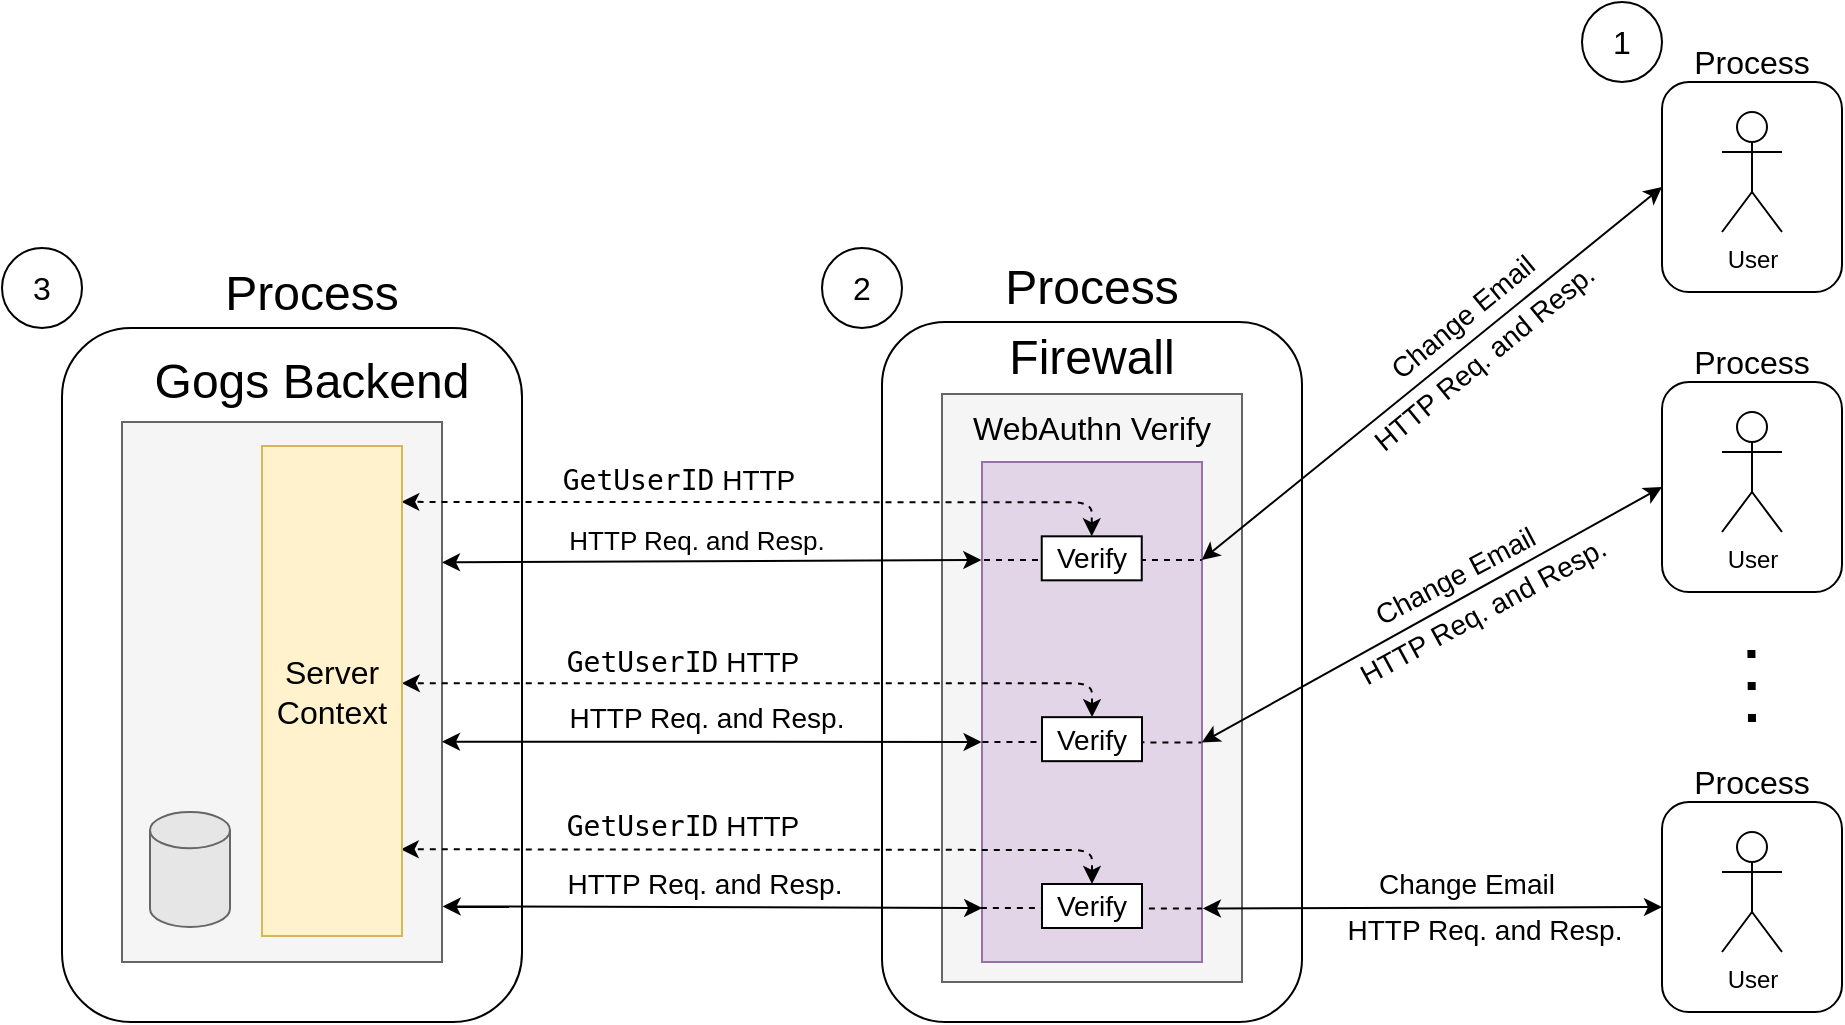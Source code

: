 <mxfile version="14.6.13" type="device"><diagram id="rw9y8oNwtqgDkp1njqw2" name="Page-1"><mxGraphModel dx="1794" dy="773" grid="1" gridSize="10" guides="1" tooltips="1" connect="1" arrows="1" fold="1" page="0" pageScale="1" pageWidth="850" pageHeight="1100" math="0" shadow="0"><root><mxCell id="0"/><mxCell id="1" parent="0"/><mxCell id="qiBuio83l_uuhadEjqmL-19" value="" style="rounded=1;whiteSpace=wrap;html=1;" vertex="1" parent="1"><mxGeometry x="740" y="130" width="90" height="105" as="geometry"/></mxCell><mxCell id="qiBuio83l_uuhadEjqmL-12" value="" style="rounded=1;whiteSpace=wrap;html=1;" vertex="1" parent="1"><mxGeometry x="-60" y="253" width="230" height="347" as="geometry"/></mxCell><mxCell id="qiBuio83l_uuhadEjqmL-13" value="&lt;font style=&quot;font-size: 24px&quot;&gt;Process&lt;/font&gt;" style="text;html=1;strokeColor=none;fillColor=none;align=center;verticalAlign=middle;whiteSpace=wrap;rounded=0;" vertex="1" parent="1"><mxGeometry x="-40" y="226" width="210" height="20" as="geometry"/></mxCell><mxCell id="qiBuio83l_uuhadEjqmL-7" value="" style="rounded=1;whiteSpace=wrap;html=1;" vertex="1" parent="1"><mxGeometry x="350" y="250" width="210" height="350" as="geometry"/></mxCell><mxCell id="qiBuio83l_uuhadEjqmL-1" value="" style="rounded=0;whiteSpace=wrap;html=1;fillColor=#f5f5f5;strokeColor=#666666;fontColor=#333333;" vertex="1" parent="1"><mxGeometry x="380" y="286" width="150" height="294" as="geometry"/></mxCell><mxCell id="qiBuio83l_uuhadEjqmL-2" value="&lt;font style=&quot;font-size: 24px&quot;&gt;Firewall&lt;/font&gt;" style="text;html=1;strokeColor=none;fillColor=none;align=center;verticalAlign=middle;whiteSpace=wrap;rounded=0;" vertex="1" parent="1"><mxGeometry x="380" y="258" width="150" height="20" as="geometry"/></mxCell><mxCell id="qiBuio83l_uuhadEjqmL-3" value="" style="rounded=0;whiteSpace=wrap;html=1;fillColor=#e1d5e7;strokeColor=#9673a6;" vertex="1" parent="1"><mxGeometry x="400" y="320" width="110" height="250" as="geometry"/></mxCell><mxCell id="qiBuio83l_uuhadEjqmL-4" value="&lt;font style=&quot;font-size: 16px&quot;&gt;WebAuthn &lt;font style=&quot;font-size: 16px&quot;&gt;Verify&lt;/font&gt;&lt;/font&gt;" style="text;html=1;strokeColor=none;fillColor=none;align=center;verticalAlign=middle;whiteSpace=wrap;rounded=0;" vertex="1" parent="1"><mxGeometry x="380" y="292.5" width="150" height="20" as="geometry"/></mxCell><mxCell id="qiBuio83l_uuhadEjqmL-8" value="&lt;font style=&quot;font-size: 24px&quot;&gt;Process&lt;/font&gt;" style="text;html=1;strokeColor=none;fillColor=none;align=center;verticalAlign=middle;whiteSpace=wrap;rounded=0;" vertex="1" parent="1"><mxGeometry x="350" y="223" width="210" height="20" as="geometry"/></mxCell><mxCell id="qiBuio83l_uuhadEjqmL-9" value="" style="rounded=0;whiteSpace=wrap;html=1;fillColor=#f5f5f5;strokeColor=#666666;fontColor=#333333;" vertex="1" parent="1"><mxGeometry x="-30" y="300" width="160" height="270" as="geometry"/></mxCell><mxCell id="qiBuio83l_uuhadEjqmL-10" value="&lt;font style=&quot;font-size: 24px&quot;&gt;Gogs &lt;font style=&quot;font-size: 24px&quot;&gt;Backend&lt;/font&gt;&lt;/font&gt;" style="text;html=1;strokeColor=none;fillColor=none;align=center;verticalAlign=middle;whiteSpace=wrap;rounded=0;" vertex="1" parent="1"><mxGeometry x="-20" y="270" width="170" height="20" as="geometry"/></mxCell><mxCell id="qiBuio83l_uuhadEjqmL-11" value="" style="shape=cylinder3;whiteSpace=wrap;html=1;boundedLbl=1;backgroundOutline=1;size=9.069;strokeColor=#666666;fontColor=#333333;fillColor=#E6E6E6;" vertex="1" parent="1"><mxGeometry x="-16" y="495" width="40" height="57.5" as="geometry"/></mxCell><mxCell id="qiBuio83l_uuhadEjqmL-14" value="User" style="shape=umlActor;verticalLabelPosition=bottom;verticalAlign=top;html=1;outlineConnect=0;" vertex="1" parent="1"><mxGeometry x="770" y="145" width="30" height="60" as="geometry"/></mxCell><mxCell id="qiBuio83l_uuhadEjqmL-20" value="&lt;font style=&quot;font-size: 16px&quot;&gt;Process&lt;/font&gt;" style="text;html=1;strokeColor=none;fillColor=none;align=center;verticalAlign=middle;whiteSpace=wrap;rounded=0;" vertex="1" parent="1"><mxGeometry x="740" y="110" width="90" height="20" as="geometry"/></mxCell><mxCell id="qiBuio83l_uuhadEjqmL-21" value="" style="rounded=1;whiteSpace=wrap;html=1;" vertex="1" parent="1"><mxGeometry x="740" y="280" width="90" height="105" as="geometry"/></mxCell><mxCell id="qiBuio83l_uuhadEjqmL-22" value="User" style="shape=umlActor;verticalLabelPosition=bottom;verticalAlign=top;html=1;outlineConnect=0;" vertex="1" parent="1"><mxGeometry x="770" y="295" width="30" height="60" as="geometry"/></mxCell><mxCell id="qiBuio83l_uuhadEjqmL-23" value="&lt;font style=&quot;font-size: 16px&quot;&gt;Process&lt;/font&gt;" style="text;html=1;strokeColor=none;fillColor=none;align=center;verticalAlign=middle;whiteSpace=wrap;rounded=0;" vertex="1" parent="1"><mxGeometry x="740" y="260" width="90" height="20" as="geometry"/></mxCell><mxCell id="qiBuio83l_uuhadEjqmL-24" value="" style="endArrow=none;dashed=1;html=1;dashPattern=1 3;strokeWidth=4;" edge="1" parent="1"><mxGeometry width="50" height="50" relative="1" as="geometry"><mxPoint x="785" y="450" as="sourcePoint"/><mxPoint x="784.66" y="410" as="targetPoint"/></mxGeometry></mxCell><mxCell id="qiBuio83l_uuhadEjqmL-25" value="" style="rounded=1;whiteSpace=wrap;html=1;" vertex="1" parent="1"><mxGeometry x="740" y="490" width="90" height="105" as="geometry"/></mxCell><mxCell id="qiBuio83l_uuhadEjqmL-26" value="User" style="shape=umlActor;verticalLabelPosition=bottom;verticalAlign=top;html=1;outlineConnect=0;" vertex="1" parent="1"><mxGeometry x="770" y="505" width="30" height="60" as="geometry"/></mxCell><mxCell id="qiBuio83l_uuhadEjqmL-27" value="&lt;font style=&quot;font-size: 16px&quot;&gt;Process&lt;/font&gt;" style="text;html=1;strokeColor=none;fillColor=none;align=center;verticalAlign=middle;whiteSpace=wrap;rounded=0;" vertex="1" parent="1"><mxGeometry x="740" y="470" width="90" height="20" as="geometry"/></mxCell><mxCell id="qiBuio83l_uuhadEjqmL-28" value="" style="endArrow=classic;html=1;strokeWidth=1;exitX=0;exitY=0.5;exitDx=0;exitDy=0;entryX=0.999;entryY=0.196;entryDx=0;entryDy=0;startArrow=classic;startFill=1;entryPerimeter=0;" edge="1" parent="1" source="qiBuio83l_uuhadEjqmL-19" target="qiBuio83l_uuhadEjqmL-3"><mxGeometry width="50" height="50" relative="1" as="geometry"><mxPoint x="650" y="265" as="sourcePoint"/><mxPoint x="700" y="215" as="targetPoint"/></mxGeometry></mxCell><mxCell id="qiBuio83l_uuhadEjqmL-60" value="&lt;div&gt;&lt;font style=&quot;font-size: 14px&quot;&gt;Change Email&lt;/font&gt;&lt;/div&gt;" style="edgeLabel;html=1;align=center;verticalAlign=middle;resizable=0;points=[];rotation=-39.5;" vertex="1" connectable="0" parent="qiBuio83l_uuhadEjqmL-28"><mxGeometry x="0.134" y="-2" relative="1" as="geometry"><mxPoint x="31" y="-39" as="offset"/></mxGeometry></mxCell><mxCell id="qiBuio83l_uuhadEjqmL-66" value="&lt;font style=&quot;font-size: 14px&quot;&gt;HTTP Req. and Resp.&lt;br&gt;&lt;/font&gt;" style="edgeLabel;html=1;align=center;verticalAlign=middle;resizable=0;points=[];rotation=-39.4;" vertex="1" connectable="0" parent="qiBuio83l_uuhadEjqmL-28"><mxGeometry x="-0.445" y="-1" relative="1" as="geometry"><mxPoint x="-25" y="35" as="offset"/></mxGeometry></mxCell><mxCell id="qiBuio83l_uuhadEjqmL-29" value="" style="endArrow=classic;html=1;strokeWidth=1;exitX=0;exitY=0.5;exitDx=0;exitDy=0;entryX=0.999;entryY=0.561;entryDx=0;entryDy=0;startArrow=classic;startFill=1;entryPerimeter=0;" edge="1" parent="1" source="qiBuio83l_uuhadEjqmL-21" target="qiBuio83l_uuhadEjqmL-3"><mxGeometry width="50" height="50" relative="1" as="geometry"><mxPoint x="690" y="355" as="sourcePoint"/><mxPoint x="740" y="305" as="targetPoint"/></mxGeometry></mxCell><mxCell id="qiBuio83l_uuhadEjqmL-59" value="&lt;font style=&quot;font-size: 14px&quot;&gt;Change Email&lt;/font&gt;" style="edgeLabel;html=1;align=center;verticalAlign=middle;resizable=0;points=[];rotation=-27.9;" vertex="1" connectable="0" parent="qiBuio83l_uuhadEjqmL-29"><mxGeometry x="-0.18" y="3" relative="1" as="geometry"><mxPoint x="-11" y="-11" as="offset"/></mxGeometry></mxCell><mxCell id="qiBuio83l_uuhadEjqmL-65" value="&lt;font style=&quot;font-size: 14px&quot;&gt;HTTP Req. and Resp.&lt;br&gt;&lt;/font&gt;" style="edgeLabel;html=1;align=center;verticalAlign=middle;resizable=0;points=[];rotation=-28.6;" vertex="1" connectable="0" parent="qiBuio83l_uuhadEjqmL-29"><mxGeometry x="-0.498" relative="1" as="geometry"><mxPoint x="-33" y="30" as="offset"/></mxGeometry></mxCell><mxCell id="qiBuio83l_uuhadEjqmL-30" value="" style="endArrow=classic;startArrow=classic;html=1;strokeWidth=1;entryX=0;entryY=0.5;entryDx=0;entryDy=0;exitX=1.004;exitY=0.893;exitDx=0;exitDy=0;exitPerimeter=0;" edge="1" parent="1" source="qiBuio83l_uuhadEjqmL-3" target="qiBuio83l_uuhadEjqmL-25"><mxGeometry width="50" height="50" relative="1" as="geometry"><mxPoint x="630" y="420" as="sourcePoint"/><mxPoint x="680" y="370" as="targetPoint"/></mxGeometry></mxCell><mxCell id="qiBuio83l_uuhadEjqmL-47" value="&lt;font style=&quot;font-size: 14px&quot;&gt;Change Email&lt;br&gt;&lt;/font&gt;" style="edgeLabel;html=1;align=center;verticalAlign=middle;resizable=0;points=[];" vertex="1" connectable="0" parent="qiBuio83l_uuhadEjqmL-30"><mxGeometry x="0.115" y="-1" relative="1" as="geometry"><mxPoint x="3" y="-13" as="offset"/></mxGeometry></mxCell><mxCell id="qiBuio83l_uuhadEjqmL-64" value="&lt;font style=&quot;font-size: 14px&quot;&gt;HTTP Req. and Resp.&lt;br&gt;&lt;/font&gt;" style="edgeLabel;html=1;align=center;verticalAlign=middle;resizable=0;points=[];" vertex="1" connectable="0" parent="qiBuio83l_uuhadEjqmL-30"><mxGeometry x="0.569" y="-3" relative="1" as="geometry"><mxPoint x="-40" y="8" as="offset"/></mxGeometry></mxCell><mxCell id="qiBuio83l_uuhadEjqmL-31" value="" style="endArrow=classic;startArrow=classic;html=1;strokeWidth=1;exitX=-0.003;exitY=0.196;exitDx=0;exitDy=0;entryX=1;entryY=0.26;entryDx=0;entryDy=0;exitPerimeter=0;entryPerimeter=0;" edge="1" parent="1" source="qiBuio83l_uuhadEjqmL-3" target="qiBuio83l_uuhadEjqmL-9"><mxGeometry width="50" height="50" relative="1" as="geometry"><mxPoint x="400.44" y="368.75" as="sourcePoint"/><mxPoint x="110.39" y="368.86" as="targetPoint"/></mxGeometry></mxCell><mxCell id="qiBuio83l_uuhadEjqmL-54" value="&lt;font style=&quot;font-size: 13px&quot;&gt;HTTP Req. and Resp.&lt;/font&gt;" style="edgeLabel;html=1;align=center;verticalAlign=middle;resizable=0;points=[];" vertex="1" connectable="0" parent="qiBuio83l_uuhadEjqmL-31"><mxGeometry x="0.061" y="-1" relative="1" as="geometry"><mxPoint y="-10" as="offset"/></mxGeometry></mxCell><mxCell id="qiBuio83l_uuhadEjqmL-32" value="" style="endArrow=classic;startArrow=classic;html=1;strokeWidth=1;exitX=-0.002;exitY=0.56;exitDx=0;exitDy=0;entryX=1;entryY=0.592;entryDx=0;entryDy=0;entryPerimeter=0;exitPerimeter=0;" edge="1" parent="1" source="qiBuio83l_uuhadEjqmL-3" target="qiBuio83l_uuhadEjqmL-9"><mxGeometry width="50" height="50" relative="1" as="geometry"><mxPoint x="400.33" y="459.17" as="sourcePoint"/><mxPoint x="110.39" y="459.97" as="targetPoint"/></mxGeometry></mxCell><mxCell id="qiBuio83l_uuhadEjqmL-50" value="&lt;font style=&quot;font-size: 14px&quot;&gt;HTTP Req. and Resp.&lt;/font&gt;" style="edgeLabel;html=1;align=center;verticalAlign=middle;resizable=0;points=[];" vertex="1" connectable="0" parent="qiBuio83l_uuhadEjqmL-32"><mxGeometry x="0.027" y="-1" relative="1" as="geometry"><mxPoint y="-11" as="offset"/></mxGeometry></mxCell><mxCell id="qiBuio83l_uuhadEjqmL-33" value="" style="endArrow=classic;startArrow=classic;html=1;strokeWidth=1;exitX=0.001;exitY=0.892;exitDx=0;exitDy=0;entryX=1.002;entryY=0.897;entryDx=0;entryDy=0;entryPerimeter=0;exitPerimeter=0;" edge="1" parent="1" source="qiBuio83l_uuhadEjqmL-3" target="qiBuio83l_uuhadEjqmL-9"><mxGeometry width="50" height="50" relative="1" as="geometry"><mxPoint x="370.21" y="417.5" as="sourcePoint"/><mxPoint x="120.0" y="417.66" as="targetPoint"/></mxGeometry></mxCell><mxCell id="qiBuio83l_uuhadEjqmL-48" value="&lt;font style=&quot;font-size: 14px&quot;&gt;HTTP Req. and Resp.&lt;/font&gt;" style="edgeLabel;html=1;align=center;verticalAlign=middle;resizable=0;points=[];" vertex="1" connectable="0" parent="qiBuio83l_uuhadEjqmL-33"><mxGeometry x="0.09" relative="1" as="geometry"><mxPoint x="8" y="-12" as="offset"/></mxGeometry></mxCell><mxCell id="qiBuio83l_uuhadEjqmL-34" value="" style="endArrow=none;dashed=1;html=1;strokeWidth=1;entryX=0.999;entryY=0.196;entryDx=0;entryDy=0;exitX=0.009;exitY=0.196;exitDx=0;exitDy=0;entryPerimeter=0;exitPerimeter=0;" edge="1" parent="1" source="qiBuio83l_uuhadEjqmL-3" target="qiBuio83l_uuhadEjqmL-3"><mxGeometry width="50" height="50" relative="1" as="geometry"><mxPoint x="400" y="343" as="sourcePoint"/><mxPoint x="260" y="535" as="targetPoint"/></mxGeometry></mxCell><mxCell id="qiBuio83l_uuhadEjqmL-35" value="" style="endArrow=none;dashed=1;html=1;strokeWidth=1;entryX=0.997;entryY=0.561;entryDx=0;entryDy=0;exitX=0.002;exitY=0.56;exitDx=0;exitDy=0;entryPerimeter=0;exitPerimeter=0;" edge="1" parent="1" source="qiBuio83l_uuhadEjqmL-3" target="qiBuio83l_uuhadEjqmL-3"><mxGeometry width="50" height="50" relative="1" as="geometry"><mxPoint x="410" y="352.5" as="sourcePoint"/><mxPoint x="520" y="352.5" as="targetPoint"/></mxGeometry></mxCell><mxCell id="qiBuio83l_uuhadEjqmL-36" value="" style="endArrow=none;html=1;strokeWidth=1;entryX=1;entryY=0.893;entryDx=0;entryDy=0;entryPerimeter=0;exitX=-0.005;exitY=0.892;exitDx=0;exitDy=0;exitPerimeter=0;dashed=1;" edge="1" parent="1" source="qiBuio83l_uuhadEjqmL-3" target="qiBuio83l_uuhadEjqmL-3"><mxGeometry width="50" height="50" relative="1" as="geometry"><mxPoint x="400" y="542" as="sourcePoint"/><mxPoint x="520" y="385" as="targetPoint"/></mxGeometry></mxCell><mxCell id="qiBuio83l_uuhadEjqmL-39" value="&lt;font style=&quot;font-size: 14px&quot;&gt;Verify&lt;/font&gt;" style="rounded=0;whiteSpace=wrap;html=1;" vertex="1" parent="1"><mxGeometry x="430" y="531" width="50" height="22" as="geometry"/></mxCell><mxCell id="qiBuio83l_uuhadEjqmL-41" value="" style="endArrow=classic;startArrow=classic;html=1;dashed=1;strokeWidth=1;exitX=0.5;exitY=0;exitDx=0;exitDy=0;entryX=0.991;entryY=0.823;entryDx=0;entryDy=0;entryPerimeter=0;" edge="1" parent="1" source="qiBuio83l_uuhadEjqmL-39" target="qiBuio83l_uuhadEjqmL-62"><mxGeometry width="50" height="50" relative="1" as="geometry"><mxPoint x="230" y="525" as="sourcePoint"/><mxPoint x="280" y="500" as="targetPoint"/><Array as="points"><mxPoint x="455" y="514"/></Array></mxGeometry></mxCell><mxCell id="qiBuio83l_uuhadEjqmL-55" value="&lt;font style=&quot;font-size: 14px&quot; face=&quot;monospace&quot;&gt;GetUserID&lt;/font&gt;&lt;font style=&quot;font-size: 14px&quot;&gt; HTTP&lt;/font&gt;" style="edgeLabel;html=1;align=center;verticalAlign=middle;resizable=0;points=[];" vertex="1" connectable="0" parent="qiBuio83l_uuhadEjqmL-41"><mxGeometry x="0.201" y="-1" relative="1" as="geometry"><mxPoint x="-4" y="-11" as="offset"/></mxGeometry></mxCell><mxCell id="qiBuio83l_uuhadEjqmL-43" value="&lt;font style=&quot;font-size: 14px&quot;&gt;Verify&lt;/font&gt;" style="rounded=0;whiteSpace=wrap;html=1;" vertex="1" parent="1"><mxGeometry x="430" y="447.58" width="50" height="22" as="geometry"/></mxCell><mxCell id="qiBuio83l_uuhadEjqmL-44" value="" style="endArrow=classic;startArrow=classic;html=1;dashed=1;strokeWidth=1;exitX=0.5;exitY=0;exitDx=0;exitDy=0;entryX=0.999;entryY=0.484;entryDx=0;entryDy=0;entryPerimeter=0;" edge="1" parent="1" source="qiBuio83l_uuhadEjqmL-43" target="qiBuio83l_uuhadEjqmL-62"><mxGeometry width="50" height="50" relative="1" as="geometry"><mxPoint x="230" y="441.58" as="sourcePoint"/><mxPoint x="110.13" y="430.42" as="targetPoint"/><Array as="points"><mxPoint x="455" y="430.58"/></Array></mxGeometry></mxCell><mxCell id="qiBuio83l_uuhadEjqmL-56" value="&lt;font style=&quot;font-size: 14px&quot; face=&quot;monospace&quot;&gt;GetUserID&lt;/font&gt;&lt;font style=&quot;font-size: 14px&quot;&gt; HTTP&lt;/font&gt;" style="edgeLabel;html=1;align=center;verticalAlign=middle;resizable=0;points=[];" vertex="1" connectable="0" parent="qiBuio83l_uuhadEjqmL-44"><mxGeometry x="0.144" y="-1" relative="1" as="geometry"><mxPoint x="-15" y="-10" as="offset"/></mxGeometry></mxCell><mxCell id="qiBuio83l_uuhadEjqmL-45" value="&lt;font style=&quot;font-size: 14px&quot;&gt;Verify&lt;/font&gt;" style="rounded=0;whiteSpace=wrap;html=1;" vertex="1" parent="1"><mxGeometry x="429.87" y="357.16" width="50" height="22" as="geometry"/></mxCell><mxCell id="qiBuio83l_uuhadEjqmL-46" value="" style="endArrow=classic;startArrow=classic;html=1;dashed=1;strokeWidth=1;exitX=0.5;exitY=0;exitDx=0;exitDy=0;entryX=0.995;entryY=0.114;entryDx=0;entryDy=0;entryPerimeter=0;" edge="1" parent="1" source="qiBuio83l_uuhadEjqmL-45" target="qiBuio83l_uuhadEjqmL-62"><mxGeometry width="50" height="50" relative="1" as="geometry"><mxPoint x="229.87" y="351.16" as="sourcePoint"/><mxPoint x="110.0" y="340" as="targetPoint"/><Array as="points"><mxPoint x="454.87" y="340.16"/></Array></mxGeometry></mxCell><mxCell id="qiBuio83l_uuhadEjqmL-57" value="&lt;font style=&quot;font-size: 14px&quot; face=&quot;monospace&quot;&gt;GetUserID&lt;/font&gt;&lt;font style=&quot;font-size: 14px&quot;&gt; HTTP&lt;/font&gt;" style="edgeLabel;html=1;align=center;verticalAlign=middle;resizable=0;points=[];" vertex="1" connectable="0" parent="qiBuio83l_uuhadEjqmL-46"><mxGeometry x="0.152" relative="1" as="geometry"><mxPoint x="-16" y="-11" as="offset"/></mxGeometry></mxCell><mxCell id="qiBuio83l_uuhadEjqmL-62" value="&lt;font style=&quot;font-size: 16px&quot;&gt;Server Context&lt;br&gt;&lt;/font&gt;" style="rounded=0;whiteSpace=wrap;html=1;fillColor=#fff2cc;strokeColor=#d6b656;" vertex="1" parent="1"><mxGeometry x="40" y="312" width="70" height="245" as="geometry"/></mxCell><mxCell id="qiBuio83l_uuhadEjqmL-67" value="&lt;font style=&quot;font-size: 16px&quot;&gt;1&lt;/font&gt;" style="ellipse;whiteSpace=wrap;html=1;aspect=fixed;" vertex="1" parent="1"><mxGeometry x="700" y="90" width="40" height="40" as="geometry"/></mxCell><mxCell id="qiBuio83l_uuhadEjqmL-68" value="&lt;font style=&quot;font-size: 16px&quot;&gt;2&lt;/font&gt;" style="ellipse;whiteSpace=wrap;html=1;aspect=fixed;" vertex="1" parent="1"><mxGeometry x="320" y="213" width="40" height="40" as="geometry"/></mxCell><mxCell id="qiBuio83l_uuhadEjqmL-69" value="&lt;font style=&quot;font-size: 16px&quot;&gt;3&lt;/font&gt;" style="ellipse;whiteSpace=wrap;html=1;aspect=fixed;" vertex="1" parent="1"><mxGeometry x="-90" y="213" width="40" height="40" as="geometry"/></mxCell></root></mxGraphModel></diagram></mxfile>